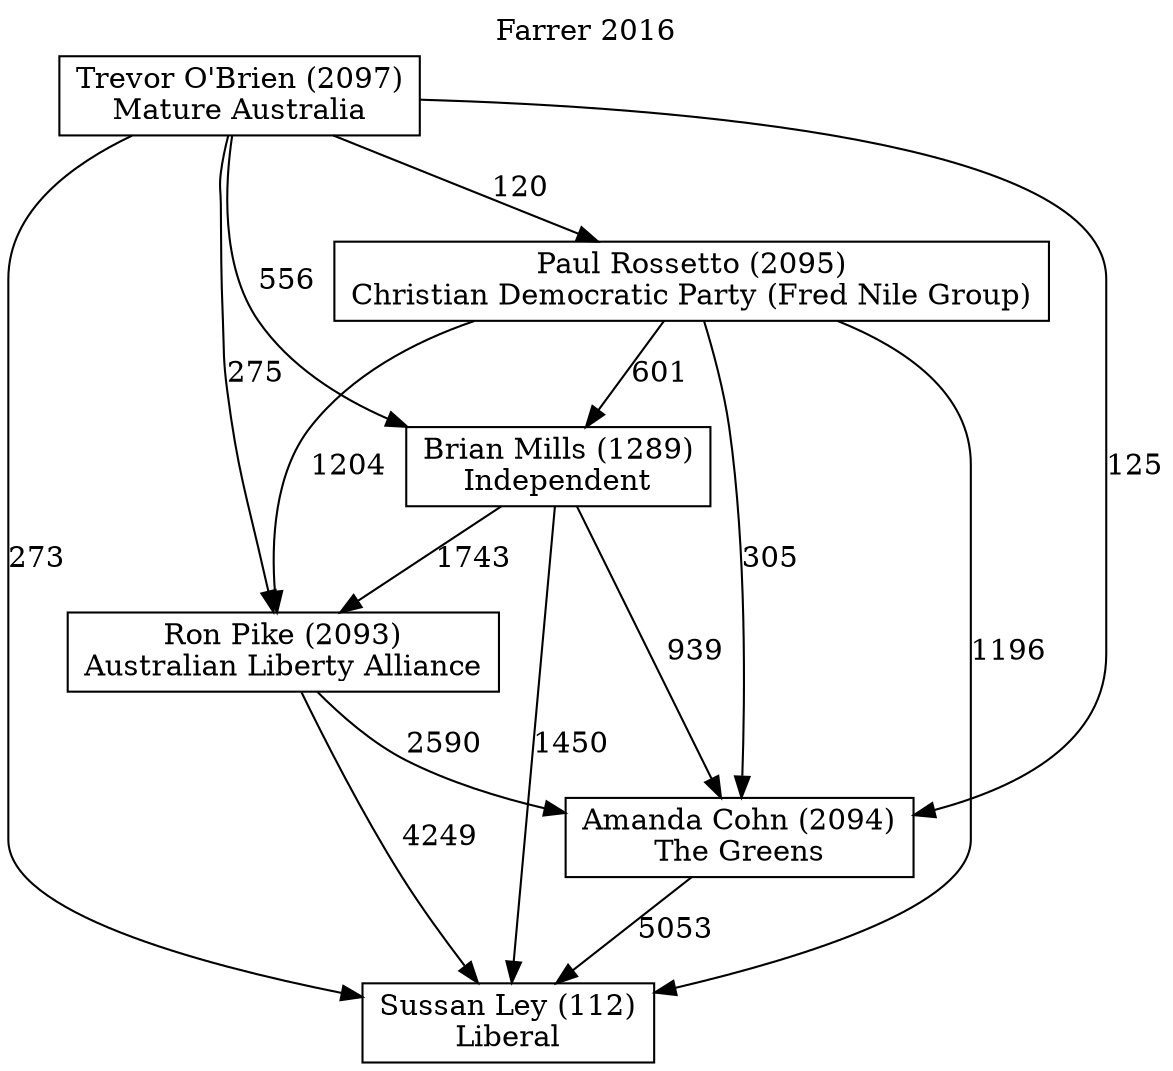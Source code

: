 // House preference flow
digraph "Sussan Ley (112)_Farrer_2016" {
	graph [label="Farrer 2016" labelloc=t mclimit=10]
	node [shape=box]
	"Sussan Ley (112)" [label="Sussan Ley (112)
Liberal"]
	"Amanda Cohn (2094)" [label="Amanda Cohn (2094)
The Greens"]
	"Ron Pike (2093)" [label="Ron Pike (2093)
Australian Liberty Alliance"]
	"Brian Mills (1289)" [label="Brian Mills (1289)
Independent"]
	"Paul Rossetto (2095)" [label="Paul Rossetto (2095)
Christian Democratic Party (Fred Nile Group)"]
	"Trevor O'Brien (2097)" [label="Trevor O'Brien (2097)
Mature Australia"]
	"Amanda Cohn (2094)" -> "Sussan Ley (112)" [label=5053]
	"Ron Pike (2093)" -> "Amanda Cohn (2094)" [label=2590]
	"Brian Mills (1289)" -> "Ron Pike (2093)" [label=1743]
	"Paul Rossetto (2095)" -> "Brian Mills (1289)" [label=601]
	"Trevor O'Brien (2097)" -> "Paul Rossetto (2095)" [label=120]
	"Ron Pike (2093)" -> "Sussan Ley (112)" [label=4249]
	"Brian Mills (1289)" -> "Sussan Ley (112)" [label=1450]
	"Paul Rossetto (2095)" -> "Sussan Ley (112)" [label=1196]
	"Trevor O'Brien (2097)" -> "Sussan Ley (112)" [label=273]
	"Trevor O'Brien (2097)" -> "Brian Mills (1289)" [label=556]
	"Paul Rossetto (2095)" -> "Ron Pike (2093)" [label=1204]
	"Trevor O'Brien (2097)" -> "Ron Pike (2093)" [label=275]
	"Brian Mills (1289)" -> "Amanda Cohn (2094)" [label=939]
	"Paul Rossetto (2095)" -> "Amanda Cohn (2094)" [label=305]
	"Trevor O'Brien (2097)" -> "Amanda Cohn (2094)" [label=125]
}
